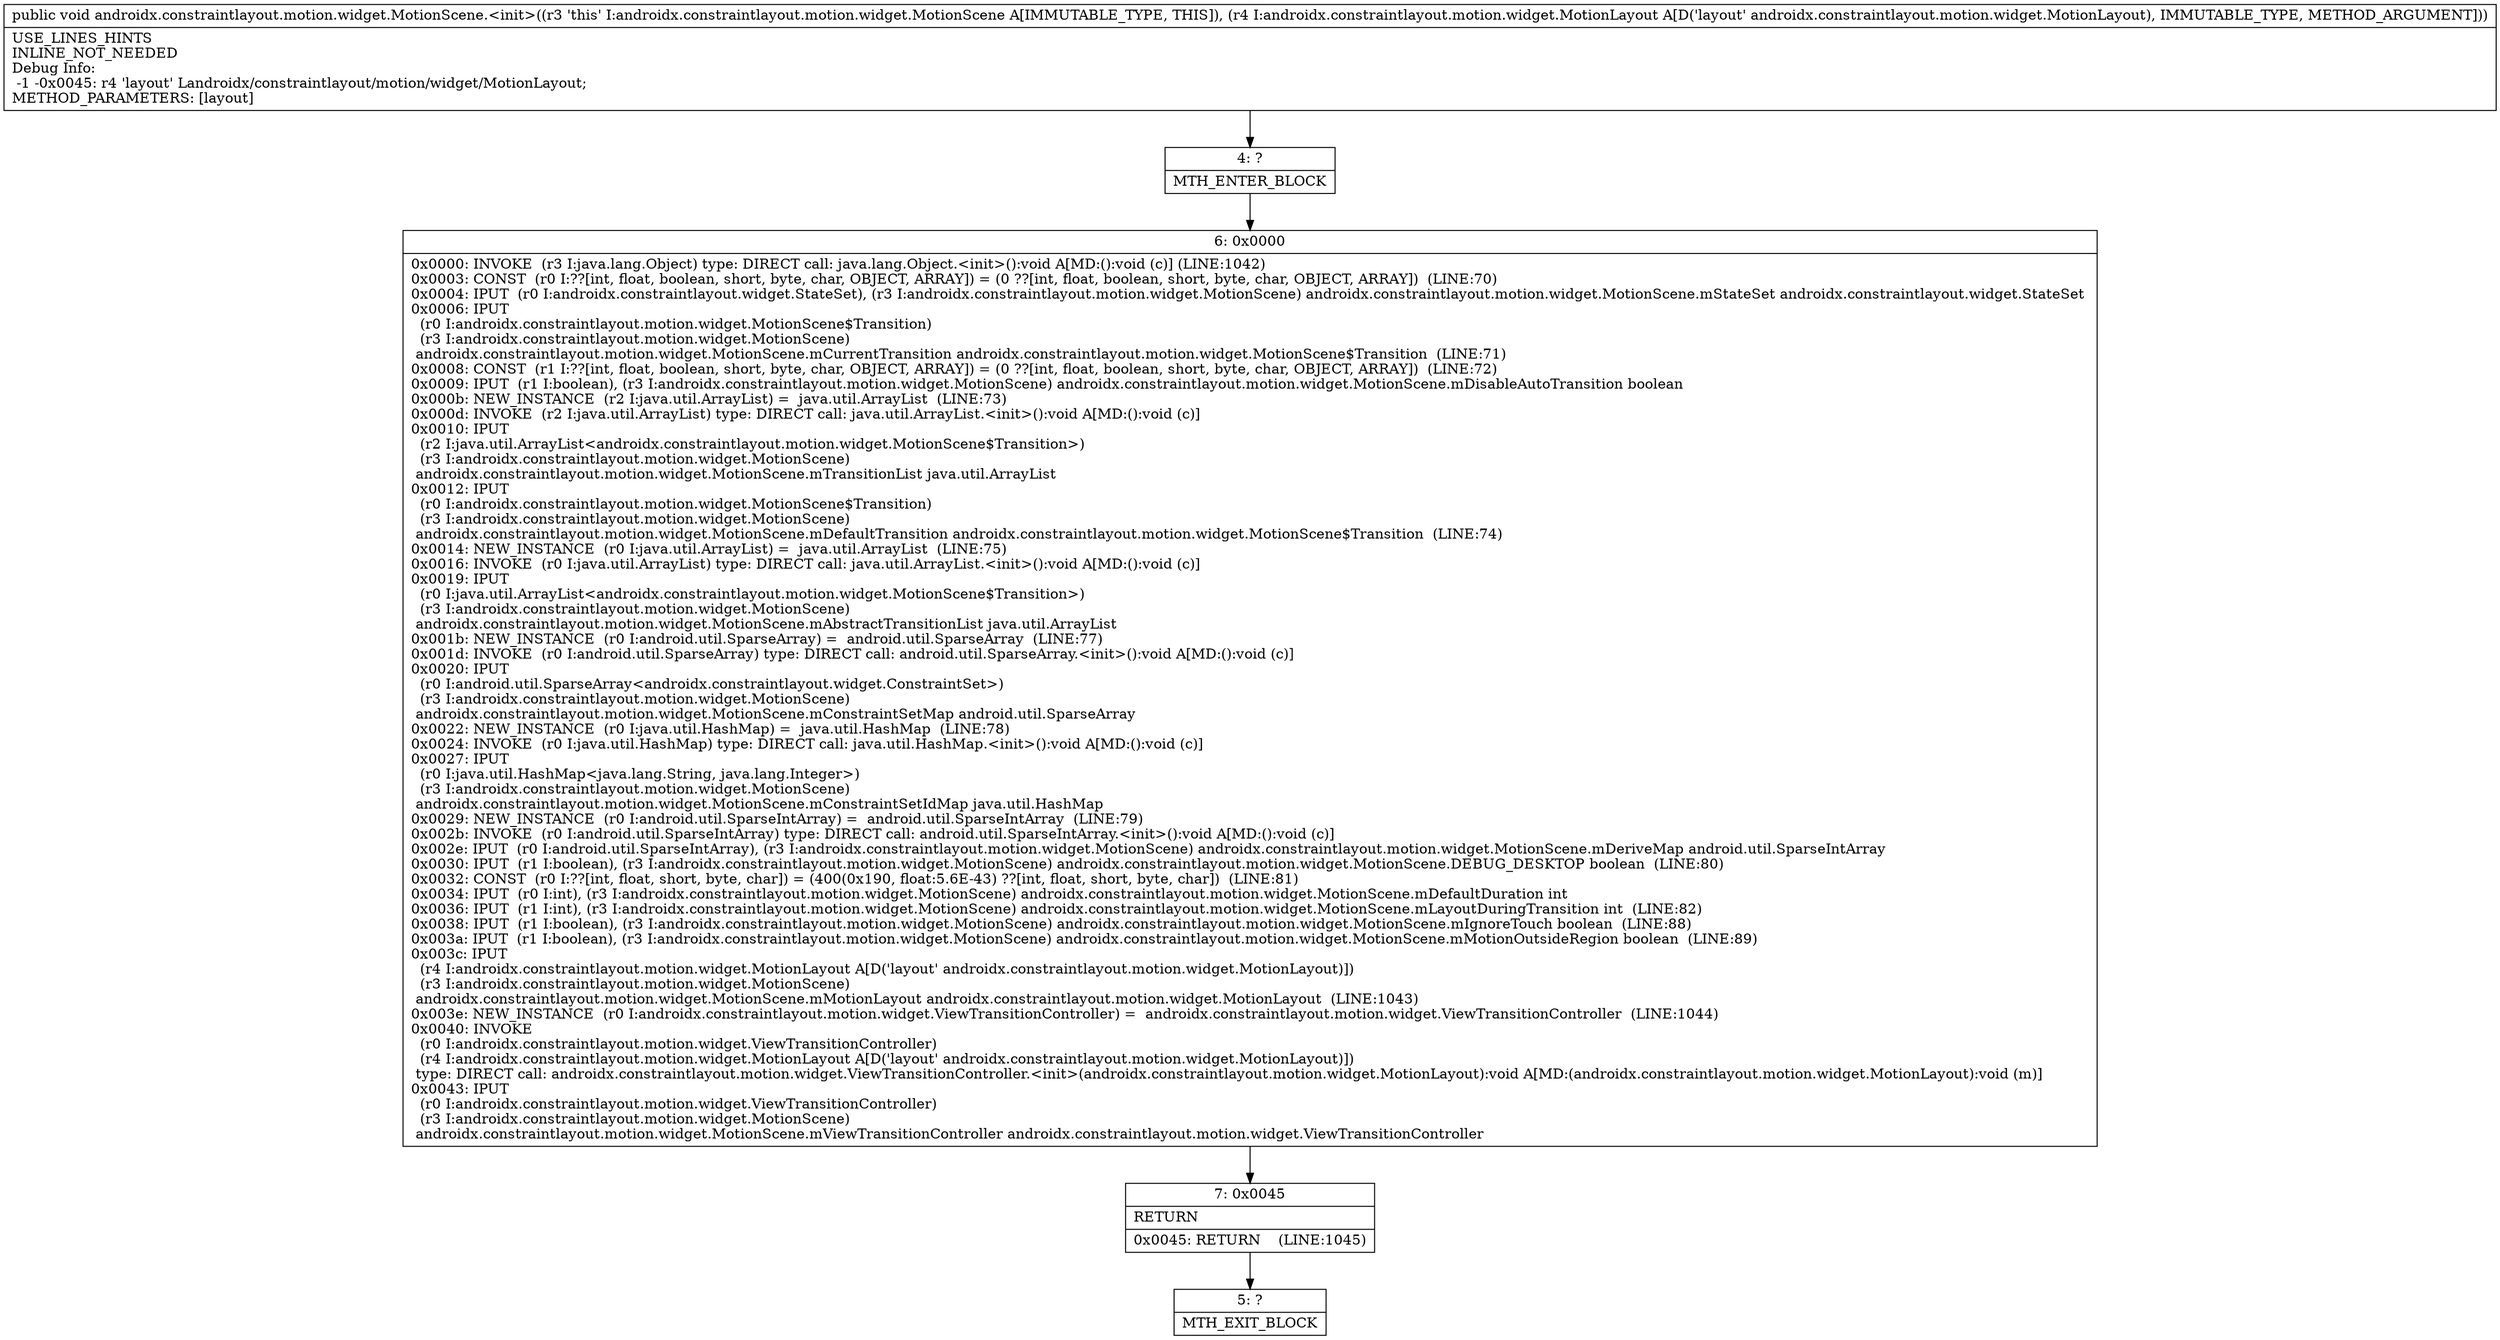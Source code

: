 digraph "CFG forandroidx.constraintlayout.motion.widget.MotionScene.\<init\>(Landroidx\/constraintlayout\/motion\/widget\/MotionLayout;)V" {
Node_4 [shape=record,label="{4\:\ ?|MTH_ENTER_BLOCK\l}"];
Node_6 [shape=record,label="{6\:\ 0x0000|0x0000: INVOKE  (r3 I:java.lang.Object) type: DIRECT call: java.lang.Object.\<init\>():void A[MD:():void (c)] (LINE:1042)\l0x0003: CONST  (r0 I:??[int, float, boolean, short, byte, char, OBJECT, ARRAY]) = (0 ??[int, float, boolean, short, byte, char, OBJECT, ARRAY])  (LINE:70)\l0x0004: IPUT  (r0 I:androidx.constraintlayout.widget.StateSet), (r3 I:androidx.constraintlayout.motion.widget.MotionScene) androidx.constraintlayout.motion.widget.MotionScene.mStateSet androidx.constraintlayout.widget.StateSet \l0x0006: IPUT  \l  (r0 I:androidx.constraintlayout.motion.widget.MotionScene$Transition)\l  (r3 I:androidx.constraintlayout.motion.widget.MotionScene)\l androidx.constraintlayout.motion.widget.MotionScene.mCurrentTransition androidx.constraintlayout.motion.widget.MotionScene$Transition  (LINE:71)\l0x0008: CONST  (r1 I:??[int, float, boolean, short, byte, char, OBJECT, ARRAY]) = (0 ??[int, float, boolean, short, byte, char, OBJECT, ARRAY])  (LINE:72)\l0x0009: IPUT  (r1 I:boolean), (r3 I:androidx.constraintlayout.motion.widget.MotionScene) androidx.constraintlayout.motion.widget.MotionScene.mDisableAutoTransition boolean \l0x000b: NEW_INSTANCE  (r2 I:java.util.ArrayList) =  java.util.ArrayList  (LINE:73)\l0x000d: INVOKE  (r2 I:java.util.ArrayList) type: DIRECT call: java.util.ArrayList.\<init\>():void A[MD:():void (c)]\l0x0010: IPUT  \l  (r2 I:java.util.ArrayList\<androidx.constraintlayout.motion.widget.MotionScene$Transition\>)\l  (r3 I:androidx.constraintlayout.motion.widget.MotionScene)\l androidx.constraintlayout.motion.widget.MotionScene.mTransitionList java.util.ArrayList \l0x0012: IPUT  \l  (r0 I:androidx.constraintlayout.motion.widget.MotionScene$Transition)\l  (r3 I:androidx.constraintlayout.motion.widget.MotionScene)\l androidx.constraintlayout.motion.widget.MotionScene.mDefaultTransition androidx.constraintlayout.motion.widget.MotionScene$Transition  (LINE:74)\l0x0014: NEW_INSTANCE  (r0 I:java.util.ArrayList) =  java.util.ArrayList  (LINE:75)\l0x0016: INVOKE  (r0 I:java.util.ArrayList) type: DIRECT call: java.util.ArrayList.\<init\>():void A[MD:():void (c)]\l0x0019: IPUT  \l  (r0 I:java.util.ArrayList\<androidx.constraintlayout.motion.widget.MotionScene$Transition\>)\l  (r3 I:androidx.constraintlayout.motion.widget.MotionScene)\l androidx.constraintlayout.motion.widget.MotionScene.mAbstractTransitionList java.util.ArrayList \l0x001b: NEW_INSTANCE  (r0 I:android.util.SparseArray) =  android.util.SparseArray  (LINE:77)\l0x001d: INVOKE  (r0 I:android.util.SparseArray) type: DIRECT call: android.util.SparseArray.\<init\>():void A[MD:():void (c)]\l0x0020: IPUT  \l  (r0 I:android.util.SparseArray\<androidx.constraintlayout.widget.ConstraintSet\>)\l  (r3 I:androidx.constraintlayout.motion.widget.MotionScene)\l androidx.constraintlayout.motion.widget.MotionScene.mConstraintSetMap android.util.SparseArray \l0x0022: NEW_INSTANCE  (r0 I:java.util.HashMap) =  java.util.HashMap  (LINE:78)\l0x0024: INVOKE  (r0 I:java.util.HashMap) type: DIRECT call: java.util.HashMap.\<init\>():void A[MD:():void (c)]\l0x0027: IPUT  \l  (r0 I:java.util.HashMap\<java.lang.String, java.lang.Integer\>)\l  (r3 I:androidx.constraintlayout.motion.widget.MotionScene)\l androidx.constraintlayout.motion.widget.MotionScene.mConstraintSetIdMap java.util.HashMap \l0x0029: NEW_INSTANCE  (r0 I:android.util.SparseIntArray) =  android.util.SparseIntArray  (LINE:79)\l0x002b: INVOKE  (r0 I:android.util.SparseIntArray) type: DIRECT call: android.util.SparseIntArray.\<init\>():void A[MD:():void (c)]\l0x002e: IPUT  (r0 I:android.util.SparseIntArray), (r3 I:androidx.constraintlayout.motion.widget.MotionScene) androidx.constraintlayout.motion.widget.MotionScene.mDeriveMap android.util.SparseIntArray \l0x0030: IPUT  (r1 I:boolean), (r3 I:androidx.constraintlayout.motion.widget.MotionScene) androidx.constraintlayout.motion.widget.MotionScene.DEBUG_DESKTOP boolean  (LINE:80)\l0x0032: CONST  (r0 I:??[int, float, short, byte, char]) = (400(0x190, float:5.6E\-43) ??[int, float, short, byte, char])  (LINE:81)\l0x0034: IPUT  (r0 I:int), (r3 I:androidx.constraintlayout.motion.widget.MotionScene) androidx.constraintlayout.motion.widget.MotionScene.mDefaultDuration int \l0x0036: IPUT  (r1 I:int), (r3 I:androidx.constraintlayout.motion.widget.MotionScene) androidx.constraintlayout.motion.widget.MotionScene.mLayoutDuringTransition int  (LINE:82)\l0x0038: IPUT  (r1 I:boolean), (r3 I:androidx.constraintlayout.motion.widget.MotionScene) androidx.constraintlayout.motion.widget.MotionScene.mIgnoreTouch boolean  (LINE:88)\l0x003a: IPUT  (r1 I:boolean), (r3 I:androidx.constraintlayout.motion.widget.MotionScene) androidx.constraintlayout.motion.widget.MotionScene.mMotionOutsideRegion boolean  (LINE:89)\l0x003c: IPUT  \l  (r4 I:androidx.constraintlayout.motion.widget.MotionLayout A[D('layout' androidx.constraintlayout.motion.widget.MotionLayout)])\l  (r3 I:androidx.constraintlayout.motion.widget.MotionScene)\l androidx.constraintlayout.motion.widget.MotionScene.mMotionLayout androidx.constraintlayout.motion.widget.MotionLayout  (LINE:1043)\l0x003e: NEW_INSTANCE  (r0 I:androidx.constraintlayout.motion.widget.ViewTransitionController) =  androidx.constraintlayout.motion.widget.ViewTransitionController  (LINE:1044)\l0x0040: INVOKE  \l  (r0 I:androidx.constraintlayout.motion.widget.ViewTransitionController)\l  (r4 I:androidx.constraintlayout.motion.widget.MotionLayout A[D('layout' androidx.constraintlayout.motion.widget.MotionLayout)])\l type: DIRECT call: androidx.constraintlayout.motion.widget.ViewTransitionController.\<init\>(androidx.constraintlayout.motion.widget.MotionLayout):void A[MD:(androidx.constraintlayout.motion.widget.MotionLayout):void (m)]\l0x0043: IPUT  \l  (r0 I:androidx.constraintlayout.motion.widget.ViewTransitionController)\l  (r3 I:androidx.constraintlayout.motion.widget.MotionScene)\l androidx.constraintlayout.motion.widget.MotionScene.mViewTransitionController androidx.constraintlayout.motion.widget.ViewTransitionController \l}"];
Node_7 [shape=record,label="{7\:\ 0x0045|RETURN\l|0x0045: RETURN    (LINE:1045)\l}"];
Node_5 [shape=record,label="{5\:\ ?|MTH_EXIT_BLOCK\l}"];
MethodNode[shape=record,label="{public void androidx.constraintlayout.motion.widget.MotionScene.\<init\>((r3 'this' I:androidx.constraintlayout.motion.widget.MotionScene A[IMMUTABLE_TYPE, THIS]), (r4 I:androidx.constraintlayout.motion.widget.MotionLayout A[D('layout' androidx.constraintlayout.motion.widget.MotionLayout), IMMUTABLE_TYPE, METHOD_ARGUMENT]))  | USE_LINES_HINTS\lINLINE_NOT_NEEDED\lDebug Info:\l  \-1 \-0x0045: r4 'layout' Landroidx\/constraintlayout\/motion\/widget\/MotionLayout;\lMETHOD_PARAMETERS: [layout]\l}"];
MethodNode -> Node_4;Node_4 -> Node_6;
Node_6 -> Node_7;
Node_7 -> Node_5;
}

